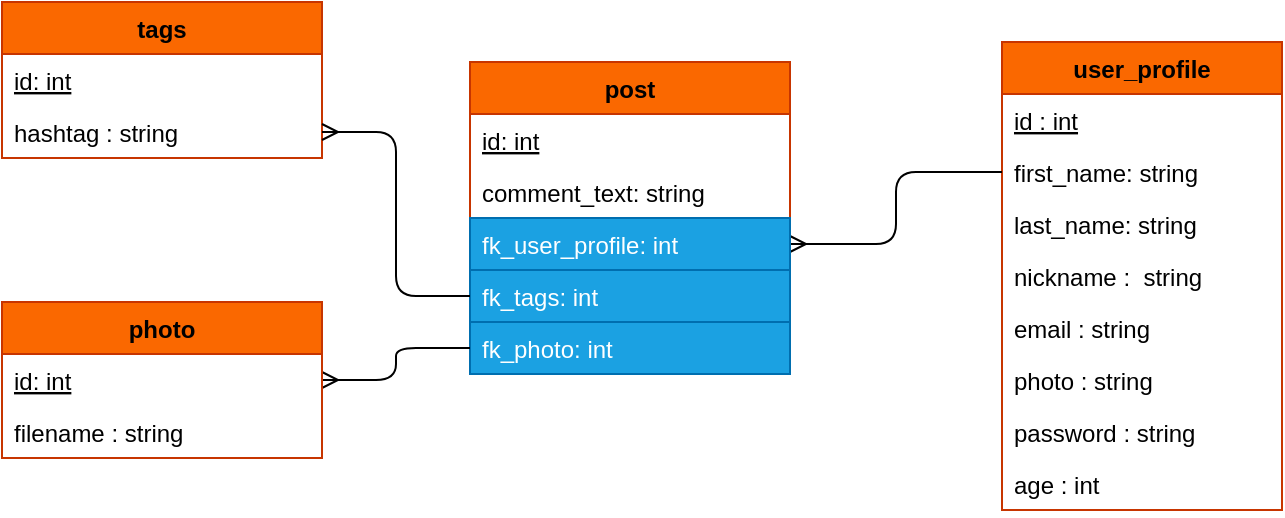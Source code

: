 <mxfile>
    <diagram id="EYM_G89AjwF8K-fdTGC8" name="Step 4">
        <mxGraphModel dx="850" dy="609" grid="1" gridSize="10" guides="1" tooltips="1" connect="1" arrows="1" fold="1" page="1" pageScale="1" pageWidth="827" pageHeight="1169" math="0" shadow="0">
            <root>
                <mxCell id="-IbbWvIE6o6jm_K-yRHk-0"/>
                <mxCell id="-IbbWvIE6o6jm_K-yRHk-1" parent="-IbbWvIE6o6jm_K-yRHk-0"/>
                <mxCell id="-IbbWvIE6o6jm_K-yRHk-2" value="user_profile" style="swimlane;fontStyle=1;childLayout=stackLayout;horizontal=1;startSize=26;fillColor=#fa6800;horizontalStack=0;resizeParent=1;resizeParentMax=0;resizeLast=0;collapsible=1;marginBottom=0;fontColor=#000000;strokeColor=#C73500;" parent="-IbbWvIE6o6jm_K-yRHk-1" vertex="1">
                    <mxGeometry x="600" y="50" width="140" height="234" as="geometry"/>
                </mxCell>
                <mxCell id="-tG_DHHeyJyz3B7bQu_f-4" value="id : int" style="text;strokeColor=none;fillColor=none;align=left;verticalAlign=top;spacingLeft=4;spacingRight=4;overflow=hidden;rotatable=0;points=[[0,0.5],[1,0.5]];portConstraint=eastwest;fontStyle=4" vertex="1" parent="-IbbWvIE6o6jm_K-yRHk-2">
                    <mxGeometry y="26" width="140" height="26" as="geometry"/>
                </mxCell>
                <mxCell id="-IbbWvIE6o6jm_K-yRHk-3" value="first_name: string" style="text;strokeColor=none;fillColor=none;align=left;verticalAlign=top;spacingLeft=4;spacingRight=4;overflow=hidden;rotatable=0;points=[[0,0.5],[1,0.5]];portConstraint=eastwest;" parent="-IbbWvIE6o6jm_K-yRHk-2" vertex="1">
                    <mxGeometry y="52" width="140" height="26" as="geometry"/>
                </mxCell>
                <mxCell id="-tG_DHHeyJyz3B7bQu_f-5" value="last_name: string" style="text;strokeColor=none;fillColor=none;align=left;verticalAlign=top;spacingLeft=4;spacingRight=4;overflow=hidden;rotatable=0;points=[[0,0.5],[1,0.5]];portConstraint=eastwest;" vertex="1" parent="-IbbWvIE6o6jm_K-yRHk-2">
                    <mxGeometry y="78" width="140" height="26" as="geometry"/>
                </mxCell>
                <mxCell id="-IbbWvIE6o6jm_K-yRHk-4" value="nickname :  string" style="text;strokeColor=none;fillColor=none;align=left;verticalAlign=top;spacingLeft=4;spacingRight=4;overflow=hidden;rotatable=0;points=[[0,0.5],[1,0.5]];portConstraint=eastwest;" parent="-IbbWvIE6o6jm_K-yRHk-2" vertex="1">
                    <mxGeometry y="104" width="140" height="26" as="geometry"/>
                </mxCell>
                <mxCell id="HzObcPKHGCDde_xQ67HW-2" value="email : string" style="text;strokeColor=none;fillColor=none;align=left;verticalAlign=top;spacingLeft=4;spacingRight=4;overflow=hidden;rotatable=0;points=[[0,0.5],[1,0.5]];portConstraint=eastwest;" parent="-IbbWvIE6o6jm_K-yRHk-2" vertex="1">
                    <mxGeometry y="130" width="140" height="26" as="geometry"/>
                </mxCell>
                <mxCell id="HzObcPKHGCDde_xQ67HW-4" value="photo : string " style="text;strokeColor=none;fillColor=none;align=left;verticalAlign=top;spacingLeft=4;spacingRight=4;overflow=hidden;rotatable=0;points=[[0,0.5],[1,0.5]];portConstraint=eastwest;" parent="-IbbWvIE6o6jm_K-yRHk-2" vertex="1">
                    <mxGeometry y="156" width="140" height="26" as="geometry"/>
                </mxCell>
                <mxCell id="HVkGkFbuep7ywEP6aSo4-0" value="password : string " style="text;strokeColor=none;fillColor=none;align=left;verticalAlign=top;spacingLeft=4;spacingRight=4;overflow=hidden;rotatable=0;points=[[0,0.5],[1,0.5]];portConstraint=eastwest;" parent="-IbbWvIE6o6jm_K-yRHk-2" vertex="1">
                    <mxGeometry y="182" width="140" height="26" as="geometry"/>
                </mxCell>
                <mxCell id="HVkGkFbuep7ywEP6aSo4-16" value="age : int" style="text;strokeColor=none;fillColor=none;align=left;verticalAlign=top;spacingLeft=4;spacingRight=4;overflow=hidden;rotatable=0;points=[[0,0.5],[1,0.5]];portConstraint=eastwest;" parent="-IbbWvIE6o6jm_K-yRHk-2" vertex="1">
                    <mxGeometry y="208" width="140" height="26" as="geometry"/>
                </mxCell>
                <mxCell id="3Pbt5GDKtb5a_KH6zHTI-19" style="edgeStyle=orthogonalEdgeStyle;html=1;exitX=1;exitY=0.5;exitDx=0;exitDy=0;entryX=0;entryY=0.5;entryDx=0;entryDy=0;endArrow=none;endFill=0;startArrow=ERmany;startFill=0;" parent="-IbbWvIE6o6jm_K-yRHk-1" source="3Pbt5GDKtb5a_KH6zHTI-18" target="-IbbWvIE6o6jm_K-yRHk-3" edge="1">
                    <mxGeometry relative="1" as="geometry"/>
                </mxCell>
                <mxCell id="HVkGkFbuep7ywEP6aSo4-6" value="post" style="swimlane;fontStyle=1;align=center;verticalAlign=top;childLayout=stackLayout;horizontal=1;startSize=26;horizontalStack=0;resizeParent=1;resizeParentMax=0;resizeLast=0;collapsible=1;marginBottom=0;fillColor=#fa6800;fontColor=#000000;strokeColor=#C73500;" parent="-IbbWvIE6o6jm_K-yRHk-1" vertex="1">
                    <mxGeometry x="334" y="60" width="160" height="156" as="geometry"/>
                </mxCell>
                <mxCell id="-tG_DHHeyJyz3B7bQu_f-6" value="id: int" style="text;strokeColor=none;fillColor=none;align=left;verticalAlign=top;spacingLeft=4;spacingRight=4;overflow=hidden;rotatable=0;points=[[0,0.5],[1,0.5]];portConstraint=eastwest;fontStyle=4" vertex="1" parent="HVkGkFbuep7ywEP6aSo4-6">
                    <mxGeometry y="26" width="160" height="26" as="geometry"/>
                </mxCell>
                <mxCell id="HVkGkFbuep7ywEP6aSo4-9" value="comment_text: string" style="text;strokeColor=none;fillColor=none;align=left;verticalAlign=top;spacingLeft=4;spacingRight=4;overflow=hidden;rotatable=0;points=[[0,0.5],[1,0.5]];portConstraint=eastwest;" parent="HVkGkFbuep7ywEP6aSo4-6" vertex="1">
                    <mxGeometry y="52" width="160" height="26" as="geometry"/>
                </mxCell>
                <mxCell id="3Pbt5GDKtb5a_KH6zHTI-18" value="fk_user_profile: int" style="text;strokeColor=#006EAF;fillColor=#1ba1e2;align=left;verticalAlign=top;spacingLeft=4;spacingRight=4;overflow=hidden;rotatable=0;points=[[0,0.5],[1,0.5]];portConstraint=eastwest;fontColor=#ffffff;" parent="HVkGkFbuep7ywEP6aSo4-6" vertex="1">
                    <mxGeometry y="78" width="160" height="26" as="geometry"/>
                </mxCell>
                <mxCell id="-tG_DHHeyJyz3B7bQu_f-7" value="fk_tags: int" style="text;strokeColor=#006EAF;fillColor=#1ba1e2;align=left;verticalAlign=top;spacingLeft=4;spacingRight=4;overflow=hidden;rotatable=0;points=[[0,0.5],[1,0.5]];portConstraint=eastwest;fontColor=#ffffff;" vertex="1" parent="HVkGkFbuep7ywEP6aSo4-6">
                    <mxGeometry y="104" width="160" height="26" as="geometry"/>
                </mxCell>
                <mxCell id="-tG_DHHeyJyz3B7bQu_f-8" value="fk_photo: int" style="text;strokeColor=#006EAF;fillColor=#1ba1e2;align=left;verticalAlign=top;spacingLeft=4;spacingRight=4;overflow=hidden;rotatable=0;points=[[0,0.5],[1,0.5]];portConstraint=eastwest;fontColor=#ffffff;" vertex="1" parent="HVkGkFbuep7ywEP6aSo4-6">
                    <mxGeometry y="130" width="160" height="26" as="geometry"/>
                </mxCell>
                <mxCell id="-tG_DHHeyJyz3B7bQu_f-11" style="edgeStyle=orthogonalEdgeStyle;html=1;entryX=0;entryY=0.5;entryDx=0;entryDy=0;endArrow=none;endFill=0;startArrow=ERmany;startFill=0;" edge="1" parent="-IbbWvIE6o6jm_K-yRHk-1" source="3Pbt5GDKtb5a_KH6zHTI-2" target="-tG_DHHeyJyz3B7bQu_f-8">
                    <mxGeometry relative="1" as="geometry"/>
                </mxCell>
                <mxCell id="3Pbt5GDKtb5a_KH6zHTI-2" value="photo" style="swimlane;fontStyle=1;align=center;verticalAlign=top;childLayout=stackLayout;horizontal=1;startSize=26;horizontalStack=0;resizeParent=1;resizeParentMax=0;resizeLast=0;collapsible=1;marginBottom=0;fillColor=#fa6800;fontColor=#000000;strokeColor=#C73500;" parent="-IbbWvIE6o6jm_K-yRHk-1" vertex="1">
                    <mxGeometry x="100" y="180" width="160" height="78" as="geometry"/>
                </mxCell>
                <mxCell id="3Pbt5GDKtb5a_KH6zHTI-3" value="id: int" style="text;strokeColor=none;fillColor=none;align=left;verticalAlign=top;spacingLeft=4;spacingRight=4;overflow=hidden;rotatable=0;points=[[0,0.5],[1,0.5]];portConstraint=eastwest;fontStyle=4" parent="3Pbt5GDKtb5a_KH6zHTI-2" vertex="1">
                    <mxGeometry y="26" width="160" height="26" as="geometry"/>
                </mxCell>
                <mxCell id="3Pbt5GDKtb5a_KH6zHTI-5" value="filename : string" style="text;strokeColor=none;fillColor=none;align=left;verticalAlign=top;spacingLeft=4;spacingRight=4;overflow=hidden;rotatable=0;points=[[0,0.5],[1,0.5]];portConstraint=eastwest;" parent="3Pbt5GDKtb5a_KH6zHTI-2" vertex="1">
                    <mxGeometry y="52" width="160" height="26" as="geometry"/>
                </mxCell>
                <mxCell id="ezvXjd1odD_Wkq98bN0_-0" value="tags" style="swimlane;fontStyle=1;align=center;verticalAlign=top;childLayout=stackLayout;horizontal=1;startSize=26;horizontalStack=0;resizeParent=1;resizeParentMax=0;resizeLast=0;collapsible=1;marginBottom=0;fillColor=#fa6800;fontColor=#000000;strokeColor=#C73500;" parent="-IbbWvIE6o6jm_K-yRHk-1" vertex="1">
                    <mxGeometry x="100" y="30" width="160" height="78" as="geometry"/>
                </mxCell>
                <mxCell id="ezvXjd1odD_Wkq98bN0_-1" value="id: int" style="text;strokeColor=none;fillColor=none;align=left;verticalAlign=top;spacingLeft=4;spacingRight=4;overflow=hidden;rotatable=0;points=[[0,0.5],[1,0.5]];portConstraint=eastwest;fontStyle=4" parent="ezvXjd1odD_Wkq98bN0_-0" vertex="1">
                    <mxGeometry y="26" width="160" height="26" as="geometry"/>
                </mxCell>
                <mxCell id="ezvXjd1odD_Wkq98bN0_-3" value="hashtag : string" style="text;strokeColor=none;fillColor=none;align=left;verticalAlign=top;spacingLeft=4;spacingRight=4;overflow=hidden;rotatable=0;points=[[0,0.5],[1,0.5]];portConstraint=eastwest;" parent="ezvXjd1odD_Wkq98bN0_-0" vertex="1">
                    <mxGeometry y="52" width="160" height="26" as="geometry"/>
                </mxCell>
                <mxCell id="-tG_DHHeyJyz3B7bQu_f-10" style="edgeStyle=orthogonalEdgeStyle;html=1;exitX=1;exitY=0.5;exitDx=0;exitDy=0;entryX=0;entryY=0.5;entryDx=0;entryDy=0;endArrow=none;endFill=0;startArrow=ERmany;startFill=0;" edge="1" parent="-IbbWvIE6o6jm_K-yRHk-1" source="ezvXjd1odD_Wkq98bN0_-3" target="-tG_DHHeyJyz3B7bQu_f-7">
                    <mxGeometry relative="1" as="geometry"/>
                </mxCell>
            </root>
        </mxGraphModel>
    </diagram>
</mxfile>